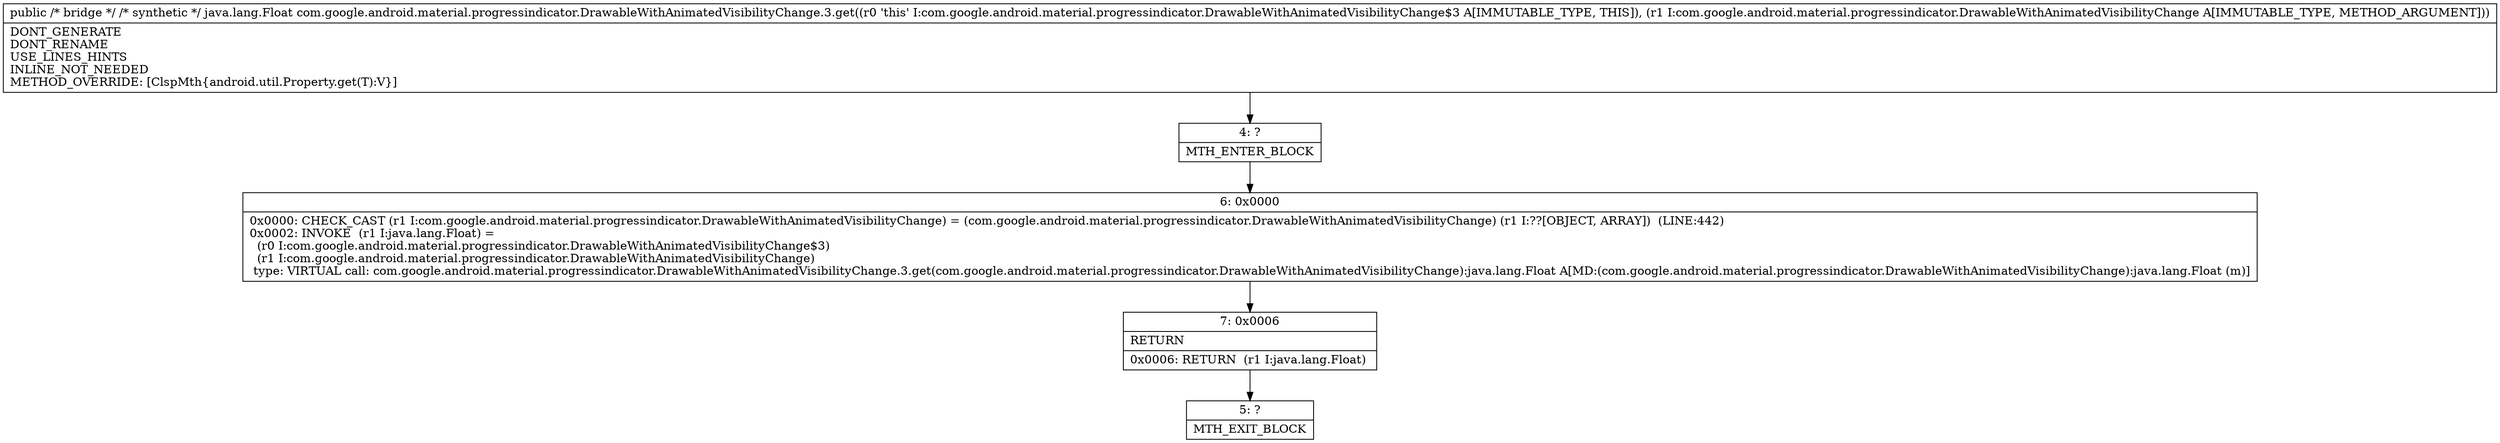 digraph "CFG forcom.google.android.material.progressindicator.DrawableWithAnimatedVisibilityChange.3.get(Ljava\/lang\/Object;)Ljava\/lang\/Object;" {
Node_4 [shape=record,label="{4\:\ ?|MTH_ENTER_BLOCK\l}"];
Node_6 [shape=record,label="{6\:\ 0x0000|0x0000: CHECK_CAST (r1 I:com.google.android.material.progressindicator.DrawableWithAnimatedVisibilityChange) = (com.google.android.material.progressindicator.DrawableWithAnimatedVisibilityChange) (r1 I:??[OBJECT, ARRAY])  (LINE:442)\l0x0002: INVOKE  (r1 I:java.lang.Float) = \l  (r0 I:com.google.android.material.progressindicator.DrawableWithAnimatedVisibilityChange$3)\l  (r1 I:com.google.android.material.progressindicator.DrawableWithAnimatedVisibilityChange)\l type: VIRTUAL call: com.google.android.material.progressindicator.DrawableWithAnimatedVisibilityChange.3.get(com.google.android.material.progressindicator.DrawableWithAnimatedVisibilityChange):java.lang.Float A[MD:(com.google.android.material.progressindicator.DrawableWithAnimatedVisibilityChange):java.lang.Float (m)]\l}"];
Node_7 [shape=record,label="{7\:\ 0x0006|RETURN\l|0x0006: RETURN  (r1 I:java.lang.Float) \l}"];
Node_5 [shape=record,label="{5\:\ ?|MTH_EXIT_BLOCK\l}"];
MethodNode[shape=record,label="{public \/* bridge *\/ \/* synthetic *\/ java.lang.Float com.google.android.material.progressindicator.DrawableWithAnimatedVisibilityChange.3.get((r0 'this' I:com.google.android.material.progressindicator.DrawableWithAnimatedVisibilityChange$3 A[IMMUTABLE_TYPE, THIS]), (r1 I:com.google.android.material.progressindicator.DrawableWithAnimatedVisibilityChange A[IMMUTABLE_TYPE, METHOD_ARGUMENT]))  | DONT_GENERATE\lDONT_RENAME\lUSE_LINES_HINTS\lINLINE_NOT_NEEDED\lMETHOD_OVERRIDE: [ClspMth\{android.util.Property.get(T):V\}]\l}"];
MethodNode -> Node_4;Node_4 -> Node_6;
Node_6 -> Node_7;
Node_7 -> Node_5;
}

